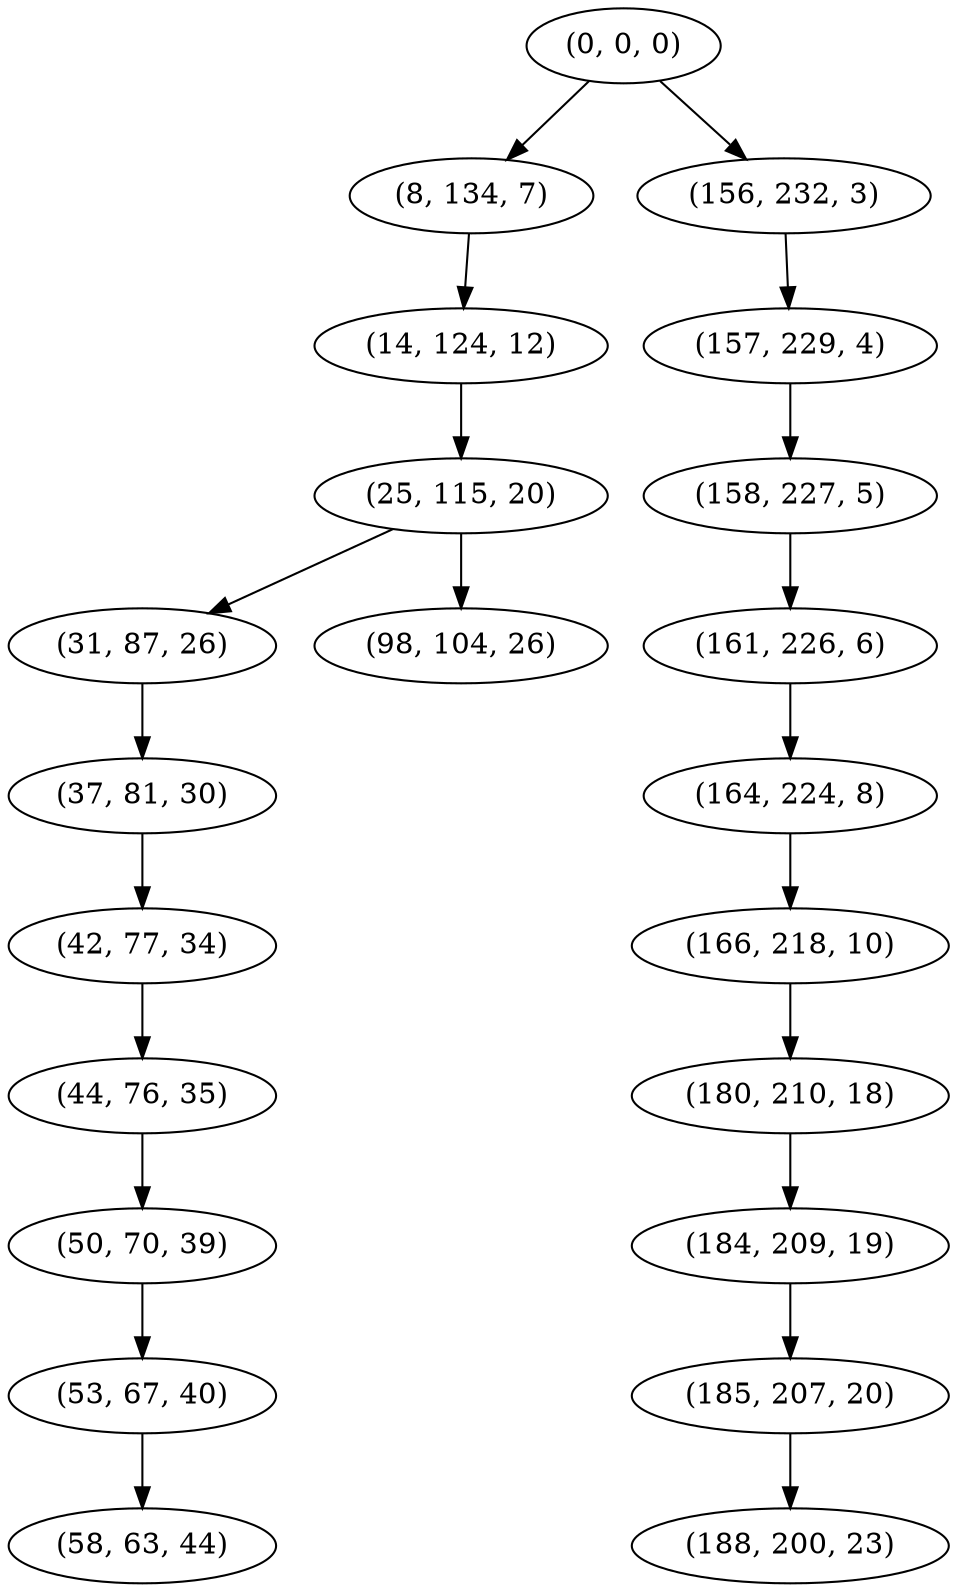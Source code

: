 digraph tree {
    "(0, 0, 0)";
    "(8, 134, 7)";
    "(14, 124, 12)";
    "(25, 115, 20)";
    "(31, 87, 26)";
    "(37, 81, 30)";
    "(42, 77, 34)";
    "(44, 76, 35)";
    "(50, 70, 39)";
    "(53, 67, 40)";
    "(58, 63, 44)";
    "(98, 104, 26)";
    "(156, 232, 3)";
    "(157, 229, 4)";
    "(158, 227, 5)";
    "(161, 226, 6)";
    "(164, 224, 8)";
    "(166, 218, 10)";
    "(180, 210, 18)";
    "(184, 209, 19)";
    "(185, 207, 20)";
    "(188, 200, 23)";
    "(0, 0, 0)" -> "(8, 134, 7)";
    "(0, 0, 0)" -> "(156, 232, 3)";
    "(8, 134, 7)" -> "(14, 124, 12)";
    "(14, 124, 12)" -> "(25, 115, 20)";
    "(25, 115, 20)" -> "(31, 87, 26)";
    "(25, 115, 20)" -> "(98, 104, 26)";
    "(31, 87, 26)" -> "(37, 81, 30)";
    "(37, 81, 30)" -> "(42, 77, 34)";
    "(42, 77, 34)" -> "(44, 76, 35)";
    "(44, 76, 35)" -> "(50, 70, 39)";
    "(50, 70, 39)" -> "(53, 67, 40)";
    "(53, 67, 40)" -> "(58, 63, 44)";
    "(156, 232, 3)" -> "(157, 229, 4)";
    "(157, 229, 4)" -> "(158, 227, 5)";
    "(158, 227, 5)" -> "(161, 226, 6)";
    "(161, 226, 6)" -> "(164, 224, 8)";
    "(164, 224, 8)" -> "(166, 218, 10)";
    "(166, 218, 10)" -> "(180, 210, 18)";
    "(180, 210, 18)" -> "(184, 209, 19)";
    "(184, 209, 19)" -> "(185, 207, 20)";
    "(185, 207, 20)" -> "(188, 200, 23)";
}
